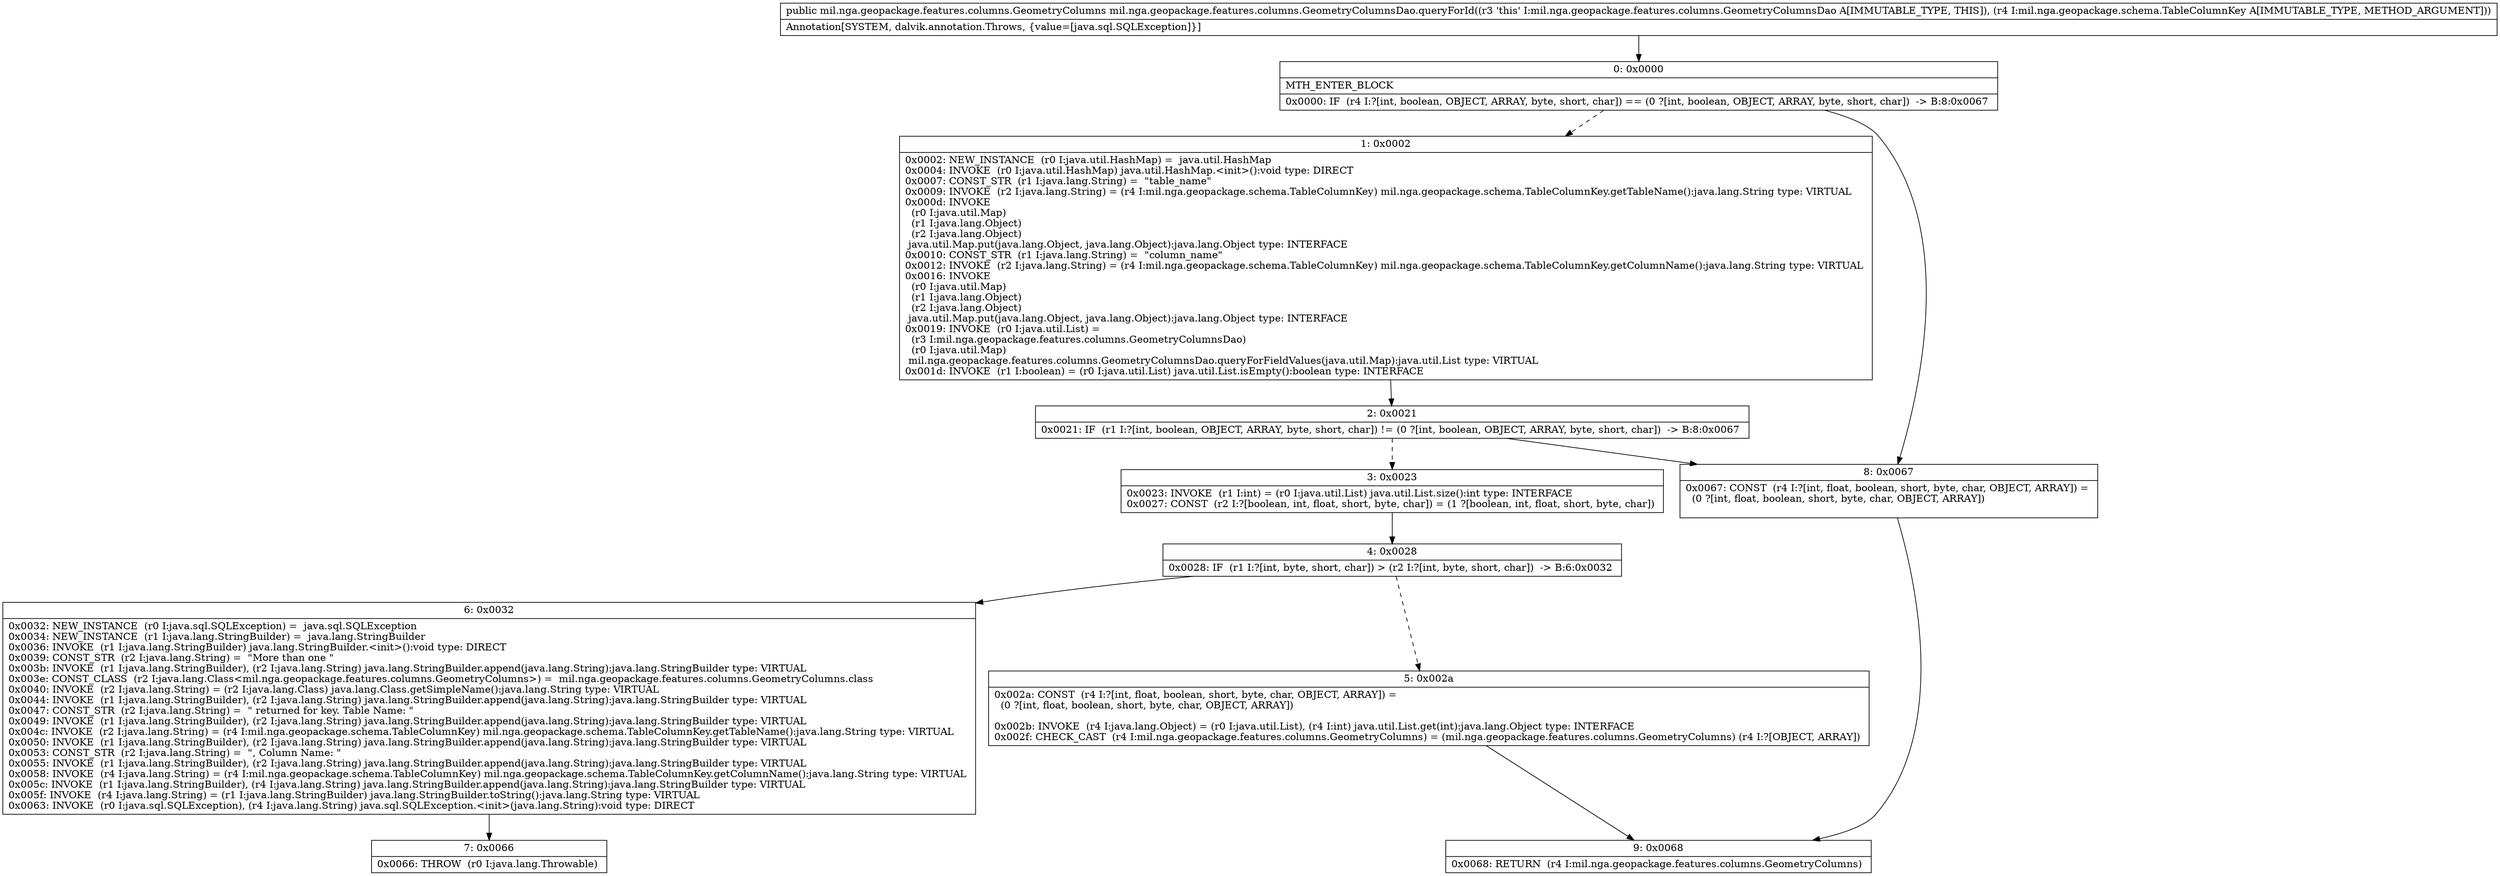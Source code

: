 digraph "CFG formil.nga.geopackage.features.columns.GeometryColumnsDao.queryForId(Lmil\/nga\/geopackage\/schema\/TableColumnKey;)Lmil\/nga\/geopackage\/features\/columns\/GeometryColumns;" {
Node_0 [shape=record,label="{0\:\ 0x0000|MTH_ENTER_BLOCK\l|0x0000: IF  (r4 I:?[int, boolean, OBJECT, ARRAY, byte, short, char]) == (0 ?[int, boolean, OBJECT, ARRAY, byte, short, char])  \-\> B:8:0x0067 \l}"];
Node_1 [shape=record,label="{1\:\ 0x0002|0x0002: NEW_INSTANCE  (r0 I:java.util.HashMap) =  java.util.HashMap \l0x0004: INVOKE  (r0 I:java.util.HashMap) java.util.HashMap.\<init\>():void type: DIRECT \l0x0007: CONST_STR  (r1 I:java.lang.String) =  \"table_name\" \l0x0009: INVOKE  (r2 I:java.lang.String) = (r4 I:mil.nga.geopackage.schema.TableColumnKey) mil.nga.geopackage.schema.TableColumnKey.getTableName():java.lang.String type: VIRTUAL \l0x000d: INVOKE  \l  (r0 I:java.util.Map)\l  (r1 I:java.lang.Object)\l  (r2 I:java.lang.Object)\l java.util.Map.put(java.lang.Object, java.lang.Object):java.lang.Object type: INTERFACE \l0x0010: CONST_STR  (r1 I:java.lang.String) =  \"column_name\" \l0x0012: INVOKE  (r2 I:java.lang.String) = (r4 I:mil.nga.geopackage.schema.TableColumnKey) mil.nga.geopackage.schema.TableColumnKey.getColumnName():java.lang.String type: VIRTUAL \l0x0016: INVOKE  \l  (r0 I:java.util.Map)\l  (r1 I:java.lang.Object)\l  (r2 I:java.lang.Object)\l java.util.Map.put(java.lang.Object, java.lang.Object):java.lang.Object type: INTERFACE \l0x0019: INVOKE  (r0 I:java.util.List) = \l  (r3 I:mil.nga.geopackage.features.columns.GeometryColumnsDao)\l  (r0 I:java.util.Map)\l mil.nga.geopackage.features.columns.GeometryColumnsDao.queryForFieldValues(java.util.Map):java.util.List type: VIRTUAL \l0x001d: INVOKE  (r1 I:boolean) = (r0 I:java.util.List) java.util.List.isEmpty():boolean type: INTERFACE \l}"];
Node_2 [shape=record,label="{2\:\ 0x0021|0x0021: IF  (r1 I:?[int, boolean, OBJECT, ARRAY, byte, short, char]) != (0 ?[int, boolean, OBJECT, ARRAY, byte, short, char])  \-\> B:8:0x0067 \l}"];
Node_3 [shape=record,label="{3\:\ 0x0023|0x0023: INVOKE  (r1 I:int) = (r0 I:java.util.List) java.util.List.size():int type: INTERFACE \l0x0027: CONST  (r2 I:?[boolean, int, float, short, byte, char]) = (1 ?[boolean, int, float, short, byte, char]) \l}"];
Node_4 [shape=record,label="{4\:\ 0x0028|0x0028: IF  (r1 I:?[int, byte, short, char]) \> (r2 I:?[int, byte, short, char])  \-\> B:6:0x0032 \l}"];
Node_5 [shape=record,label="{5\:\ 0x002a|0x002a: CONST  (r4 I:?[int, float, boolean, short, byte, char, OBJECT, ARRAY]) = \l  (0 ?[int, float, boolean, short, byte, char, OBJECT, ARRAY])\l \l0x002b: INVOKE  (r4 I:java.lang.Object) = (r0 I:java.util.List), (r4 I:int) java.util.List.get(int):java.lang.Object type: INTERFACE \l0x002f: CHECK_CAST  (r4 I:mil.nga.geopackage.features.columns.GeometryColumns) = (mil.nga.geopackage.features.columns.GeometryColumns) (r4 I:?[OBJECT, ARRAY]) \l}"];
Node_6 [shape=record,label="{6\:\ 0x0032|0x0032: NEW_INSTANCE  (r0 I:java.sql.SQLException) =  java.sql.SQLException \l0x0034: NEW_INSTANCE  (r1 I:java.lang.StringBuilder) =  java.lang.StringBuilder \l0x0036: INVOKE  (r1 I:java.lang.StringBuilder) java.lang.StringBuilder.\<init\>():void type: DIRECT \l0x0039: CONST_STR  (r2 I:java.lang.String) =  \"More than one \" \l0x003b: INVOKE  (r1 I:java.lang.StringBuilder), (r2 I:java.lang.String) java.lang.StringBuilder.append(java.lang.String):java.lang.StringBuilder type: VIRTUAL \l0x003e: CONST_CLASS  (r2 I:java.lang.Class\<mil.nga.geopackage.features.columns.GeometryColumns\>) =  mil.nga.geopackage.features.columns.GeometryColumns.class \l0x0040: INVOKE  (r2 I:java.lang.String) = (r2 I:java.lang.Class) java.lang.Class.getSimpleName():java.lang.String type: VIRTUAL \l0x0044: INVOKE  (r1 I:java.lang.StringBuilder), (r2 I:java.lang.String) java.lang.StringBuilder.append(java.lang.String):java.lang.StringBuilder type: VIRTUAL \l0x0047: CONST_STR  (r2 I:java.lang.String) =  \" returned for key. Table Name: \" \l0x0049: INVOKE  (r1 I:java.lang.StringBuilder), (r2 I:java.lang.String) java.lang.StringBuilder.append(java.lang.String):java.lang.StringBuilder type: VIRTUAL \l0x004c: INVOKE  (r2 I:java.lang.String) = (r4 I:mil.nga.geopackage.schema.TableColumnKey) mil.nga.geopackage.schema.TableColumnKey.getTableName():java.lang.String type: VIRTUAL \l0x0050: INVOKE  (r1 I:java.lang.StringBuilder), (r2 I:java.lang.String) java.lang.StringBuilder.append(java.lang.String):java.lang.StringBuilder type: VIRTUAL \l0x0053: CONST_STR  (r2 I:java.lang.String) =  \", Column Name: \" \l0x0055: INVOKE  (r1 I:java.lang.StringBuilder), (r2 I:java.lang.String) java.lang.StringBuilder.append(java.lang.String):java.lang.StringBuilder type: VIRTUAL \l0x0058: INVOKE  (r4 I:java.lang.String) = (r4 I:mil.nga.geopackage.schema.TableColumnKey) mil.nga.geopackage.schema.TableColumnKey.getColumnName():java.lang.String type: VIRTUAL \l0x005c: INVOKE  (r1 I:java.lang.StringBuilder), (r4 I:java.lang.String) java.lang.StringBuilder.append(java.lang.String):java.lang.StringBuilder type: VIRTUAL \l0x005f: INVOKE  (r4 I:java.lang.String) = (r1 I:java.lang.StringBuilder) java.lang.StringBuilder.toString():java.lang.String type: VIRTUAL \l0x0063: INVOKE  (r0 I:java.sql.SQLException), (r4 I:java.lang.String) java.sql.SQLException.\<init\>(java.lang.String):void type: DIRECT \l}"];
Node_7 [shape=record,label="{7\:\ 0x0066|0x0066: THROW  (r0 I:java.lang.Throwable) \l}"];
Node_8 [shape=record,label="{8\:\ 0x0067|0x0067: CONST  (r4 I:?[int, float, boolean, short, byte, char, OBJECT, ARRAY]) = \l  (0 ?[int, float, boolean, short, byte, char, OBJECT, ARRAY])\l \l}"];
Node_9 [shape=record,label="{9\:\ 0x0068|0x0068: RETURN  (r4 I:mil.nga.geopackage.features.columns.GeometryColumns) \l}"];
MethodNode[shape=record,label="{public mil.nga.geopackage.features.columns.GeometryColumns mil.nga.geopackage.features.columns.GeometryColumnsDao.queryForId((r3 'this' I:mil.nga.geopackage.features.columns.GeometryColumnsDao A[IMMUTABLE_TYPE, THIS]), (r4 I:mil.nga.geopackage.schema.TableColumnKey A[IMMUTABLE_TYPE, METHOD_ARGUMENT]))  | Annotation[SYSTEM, dalvik.annotation.Throws, \{value=[java.sql.SQLException]\}]\l}"];
MethodNode -> Node_0;
Node_0 -> Node_1[style=dashed];
Node_0 -> Node_8;
Node_1 -> Node_2;
Node_2 -> Node_3[style=dashed];
Node_2 -> Node_8;
Node_3 -> Node_4;
Node_4 -> Node_5[style=dashed];
Node_4 -> Node_6;
Node_5 -> Node_9;
Node_6 -> Node_7;
Node_8 -> Node_9;
}

